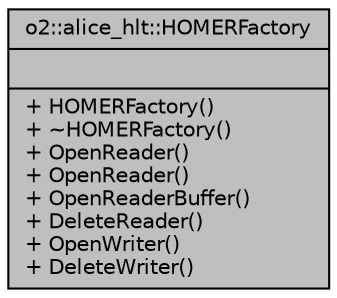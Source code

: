 digraph "o2::alice_hlt::HOMERFactory"
{
 // INTERACTIVE_SVG=YES
  bgcolor="transparent";
  edge [fontname="Helvetica",fontsize="10",labelfontname="Helvetica",labelfontsize="10"];
  node [fontname="Helvetica",fontsize="10",shape=record];
  Node1 [label="{o2::alice_hlt::HOMERFactory\n||+ HOMERFactory()\l+ ~HOMERFactory()\l+ OpenReader()\l+ OpenReader()\l+ OpenReaderBuffer()\l+ DeleteReader()\l+ OpenWriter()\l+ DeleteWriter()\l}",height=0.2,width=0.4,color="black", fillcolor="grey75", style="filled", fontcolor="black"];
}
